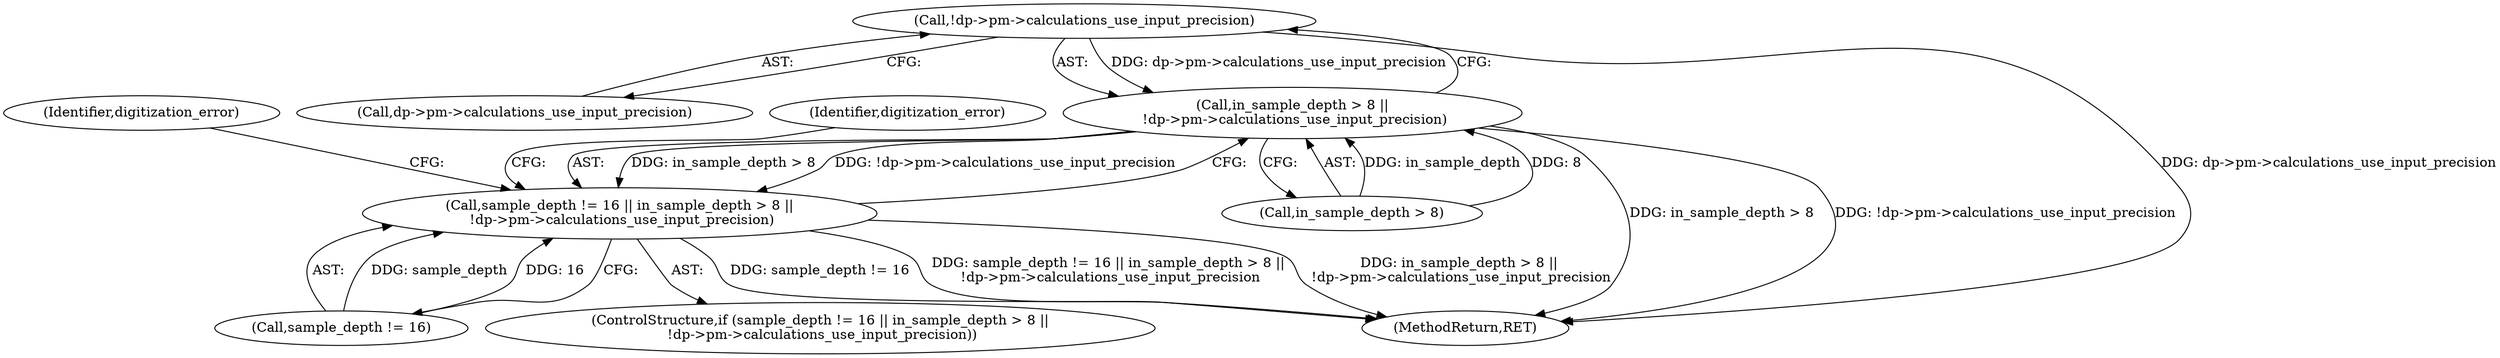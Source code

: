 digraph "0_Android_9d4853418ab2f754c2b63e091c29c5529b8b86ca_148@pointer" {
"1000301" [label="(Call,!dp->pm->calculations_use_input_precision)"];
"1000297" [label="(Call,in_sample_depth > 8 ||\n !dp->pm->calculations_use_input_precision)"];
"1000293" [label="(Call,sample_depth != 16 || in_sample_depth > 8 ||\n !dp->pm->calculations_use_input_precision)"];
"1000302" [label="(Call,dp->pm->calculations_use_input_precision)"];
"1000298" [label="(Call,in_sample_depth > 8)"];
"1000301" [label="(Call,!dp->pm->calculations_use_input_precision)"];
"1000667" [label="(MethodReturn,RET)"];
"1000294" [label="(Call,sample_depth != 16)"];
"1000308" [label="(Identifier,digitization_error)"];
"1000297" [label="(Call,in_sample_depth > 8 ||\n !dp->pm->calculations_use_input_precision)"];
"1000293" [label="(Call,sample_depth != 16 || in_sample_depth > 8 ||\n !dp->pm->calculations_use_input_precision)"];
"1000292" [label="(ControlStructure,if (sample_depth != 16 || in_sample_depth > 8 ||\n !dp->pm->calculations_use_input_precision))"];
"1000312" [label="(Identifier,digitization_error)"];
"1000301" -> "1000297"  [label="AST: "];
"1000301" -> "1000302"  [label="CFG: "];
"1000302" -> "1000301"  [label="AST: "];
"1000297" -> "1000301"  [label="CFG: "];
"1000301" -> "1000667"  [label="DDG: dp->pm->calculations_use_input_precision"];
"1000301" -> "1000297"  [label="DDG: dp->pm->calculations_use_input_precision"];
"1000297" -> "1000293"  [label="AST: "];
"1000297" -> "1000298"  [label="CFG: "];
"1000298" -> "1000297"  [label="AST: "];
"1000293" -> "1000297"  [label="CFG: "];
"1000297" -> "1000667"  [label="DDG: in_sample_depth > 8"];
"1000297" -> "1000667"  [label="DDG: !dp->pm->calculations_use_input_precision"];
"1000297" -> "1000293"  [label="DDG: in_sample_depth > 8"];
"1000297" -> "1000293"  [label="DDG: !dp->pm->calculations_use_input_precision"];
"1000298" -> "1000297"  [label="DDG: in_sample_depth"];
"1000298" -> "1000297"  [label="DDG: 8"];
"1000293" -> "1000292"  [label="AST: "];
"1000293" -> "1000294"  [label="CFG: "];
"1000294" -> "1000293"  [label="AST: "];
"1000308" -> "1000293"  [label="CFG: "];
"1000312" -> "1000293"  [label="CFG: "];
"1000293" -> "1000667"  [label="DDG: sample_depth != 16"];
"1000293" -> "1000667"  [label="DDG: sample_depth != 16 || in_sample_depth > 8 ||\n !dp->pm->calculations_use_input_precision"];
"1000293" -> "1000667"  [label="DDG: in_sample_depth > 8 ||\n !dp->pm->calculations_use_input_precision"];
"1000294" -> "1000293"  [label="DDG: sample_depth"];
"1000294" -> "1000293"  [label="DDG: 16"];
}
